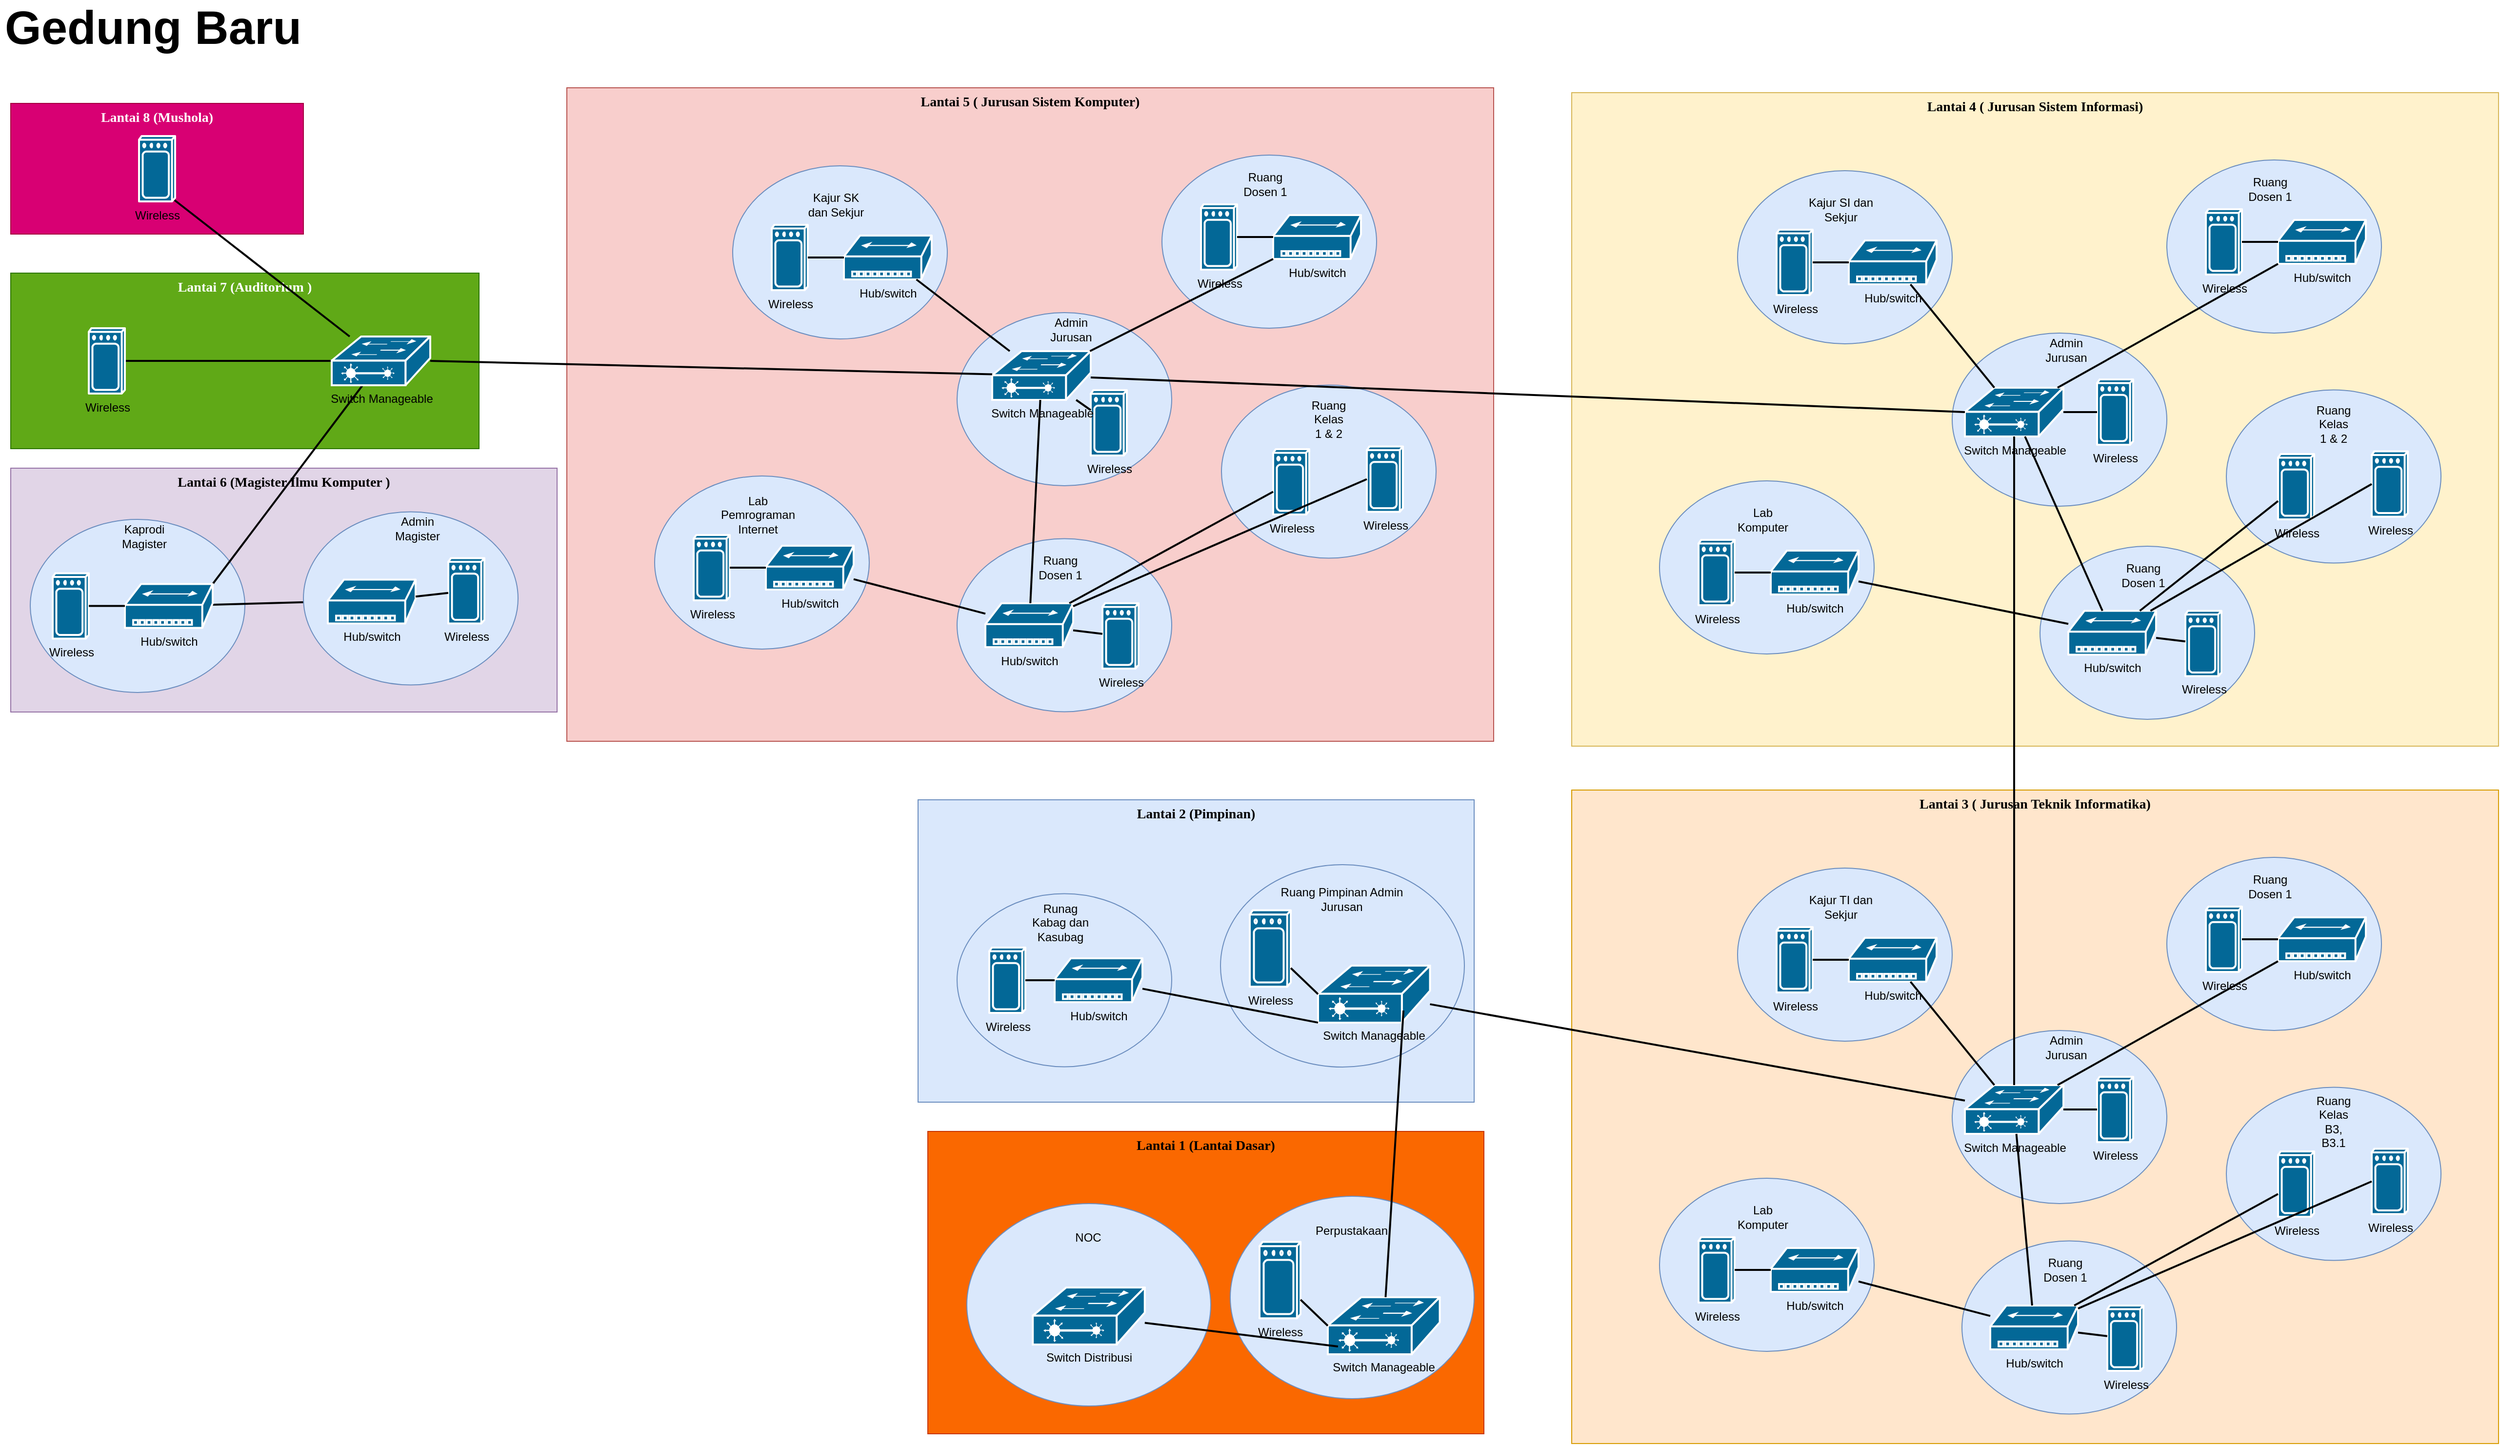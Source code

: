 <mxfile version="14.8.1" type="github">
  <diagram name="Page-1" id="c37626ed-c26b-45fb-9056-f9ebc6bb27b6">
    <mxGraphModel dx="4063" dy="2043" grid="1" gridSize="10" guides="1" tooltips="1" connect="1" arrows="1" fold="1" page="1" pageScale="1" pageWidth="1100" pageHeight="850" background="none" math="0" shadow="0">
      <root>
        <mxCell id="0" />
        <mxCell id="1" parent="0" />
        <mxCell id="1c7a67bf8fd3230f-81" value="Lantai 5 ( Jurusan Sistem Komputer)" style="whiteSpace=wrap;html=1;rounded=0;shadow=0;comic=0;strokeWidth=1;fontFamily=Verdana;fontSize=14;fillColor=#f8cecc;strokeColor=#b85450;fontStyle=1;verticalAlign=top;" parent="1" vertex="1">
          <mxGeometry x="620" y="270" width="950" height="670" as="geometry" />
        </mxCell>
        <mxCell id="SSEBOfdXeAujol5U6Ge1-46" value="" style="group" parent="1" vertex="1" connectable="0">
          <mxGeometry x="1020" y="732.25" width="220" height="177.5" as="geometry" />
        </mxCell>
        <mxCell id="SSEBOfdXeAujol5U6Ge1-37" value="" style="ellipse;whiteSpace=wrap;html=1;fillColor=#dae8fc;strokeColor=#6c8ebf;" parent="SSEBOfdXeAujol5U6Ge1-46" vertex="1">
          <mxGeometry width="220" height="177.5" as="geometry" />
        </mxCell>
        <mxCell id="SSEBOfdXeAujol5U6Ge1-33" value="Hub/switch" style="shape=mxgraph.cisco.hubs_and_gateways.small_hub;html=1;pointerEvents=1;dashed=0;fillColor=#036897;strokeColor=#ffffff;strokeWidth=2;verticalLabelPosition=bottom;verticalAlign=top;align=center;outlineConnect=0;" parent="SSEBOfdXeAujol5U6Ge1-46" vertex="1">
          <mxGeometry x="29" y="66.25" width="90" height="45" as="geometry" />
        </mxCell>
        <mxCell id="SSEBOfdXeAujol5U6Ge1-34" value="Ruang Dosen 1" style="text;html=1;strokeColor=none;fillColor=none;align=center;verticalAlign=middle;whiteSpace=wrap;rounded=0;" parent="SSEBOfdXeAujol5U6Ge1-46" vertex="1">
          <mxGeometry x="70" y="20" width="72" height="19.5" as="geometry" />
        </mxCell>
        <mxCell id="SSEBOfdXeAujol5U6Ge1-35" value="Wireless" style="shape=mxgraph.cisco.wireless.wireless;html=1;pointerEvents=1;dashed=0;fillColor=#036897;strokeColor=#ffffff;strokeWidth=2;verticalLabelPosition=bottom;verticalAlign=top;align=center;outlineConnect=0;" parent="SSEBOfdXeAujol5U6Ge1-46" vertex="1">
          <mxGeometry x="149" y="66.25" width="37" height="67" as="geometry" />
        </mxCell>
        <mxCell id="SSEBOfdXeAujol5U6Ge1-36" style="edgeStyle=none;html=1;labelBackgroundColor=none;startFill=0;endArrow=none;endFill=0;strokeWidth=2;fontFamily=Verdana;fontSize=12;" parent="SSEBOfdXeAujol5U6Ge1-46" source="SSEBOfdXeAujol5U6Ge1-35" target="SSEBOfdXeAujol5U6Ge1-33" edge="1">
          <mxGeometry relative="1" as="geometry">
            <mxPoint x="303" y="-137" as="sourcePoint" />
            <mxPoint x="91" y="-137" as="targetPoint" />
          </mxGeometry>
        </mxCell>
        <mxCell id="SSEBOfdXeAujol5U6Ge1-11" value="Lantai 6 (Magister Ilmu Komputer ) " style="whiteSpace=wrap;html=1;rounded=0;shadow=0;comic=0;strokeWidth=1;fontFamily=Verdana;fontSize=14;fillColor=#e1d5e7;strokeColor=#9673a6;verticalAlign=top;fontStyle=1" parent="1" vertex="1">
          <mxGeometry x="50" y="660" width="560" height="250" as="geometry" />
        </mxCell>
        <mxCell id="SSEBOfdXeAujol5U6Ge1-14" value="" style="ellipse;whiteSpace=wrap;html=1;fillColor=#dae8fc;strokeColor=#6c8ebf;" parent="1" vertex="1">
          <mxGeometry x="70" y="712.5" width="220" height="177.5" as="geometry" />
        </mxCell>
        <mxCell id="SSEBOfdXeAujol5U6Ge1-6" value="Lantai 7 (Auditorium ) " style="whiteSpace=wrap;html=1;rounded=0;shadow=0;comic=0;strokeWidth=1;fontFamily=Verdana;fontSize=14;fillColor=#60a917;strokeColor=#2D7600;verticalAlign=top;fontStyle=1;fontColor=#ffffff;" parent="1" vertex="1">
          <mxGeometry x="50" y="460" width="480" height="180" as="geometry" />
        </mxCell>
        <mxCell id="1c7a67bf8fd3230f-83" value="Lantai 8 (Mushola) " style="whiteSpace=wrap;html=1;rounded=0;shadow=0;comic=0;strokeWidth=1;fontFamily=Verdana;fontSize=14;fillColor=#d80073;strokeColor=#A50040;verticalAlign=top;fontStyle=1;fontColor=#ffffff;" parent="1" vertex="1">
          <mxGeometry x="50" y="286" width="300" height="134" as="geometry" />
        </mxCell>
        <mxCell id="1c7a67bf8fd3230f-56" style="edgeStyle=none;html=1;labelBackgroundColor=none;startFill=0;endArrow=none;endFill=0;strokeWidth=2;fontFamily=Verdana;fontSize=12;exitX=0.96;exitY=0.97;exitDx=0;exitDy=0;exitPerimeter=0;" parent="1" source="SSEBOfdXeAujol5U6Ge1-5" target="SSEBOfdXeAujol5U6Ge1-7" edge="1">
          <mxGeometry relative="1" as="geometry">
            <mxPoint x="468.455" y="815.253" as="sourcePoint" />
            <mxPoint x="444.663" y="896" as="targetPoint" />
          </mxGeometry>
        </mxCell>
        <mxCell id="1c7a67bf8fd3230f-66" style="edgeStyle=none;html=1;labelBackgroundColor=none;startFill=0;endArrow=none;endFill=0;strokeWidth=2;fontFamily=Verdana;fontSize=12;exitX=0;exitY=0.5;exitDx=0;exitDy=0;exitPerimeter=0;entryX=1;entryY=0.5;entryDx=0;entryDy=0;entryPerimeter=0;" parent="1" source="SSEBOfdXeAujol5U6Ge1-7" target="SSEBOfdXeAujol5U6Ge1-8" edge="1">
          <mxGeometry relative="1" as="geometry">
            <mxPoint x="417.972" y="982" as="sourcePoint" />
            <mxPoint x="400.028" y="1037" as="targetPoint" />
          </mxGeometry>
        </mxCell>
        <mxCell id="1c7a67bf8fd3230f-67" style="edgeStyle=none;html=1;labelBackgroundColor=none;startFill=0;endArrow=none;endFill=0;strokeWidth=2;fontFamily=Verdana;fontSize=12;entryX=1;entryY=0;entryDx=0;entryDy=0;entryPerimeter=0;" parent="1" source="SSEBOfdXeAujol5U6Ge1-7" target="SSEBOfdXeAujol5U6Ge1-13" edge="1">
          <mxGeometry relative="1" as="geometry">
            <mxPoint x="354" y="1080" as="sourcePoint" />
          </mxGeometry>
        </mxCell>
        <mxCell id="1c7a67bf8fd3230f-68" style="edgeStyle=none;html=1;labelBackgroundColor=none;startFill=0;endArrow=none;endFill=0;strokeWidth=2;fontFamily=Verdana;fontSize=12;exitX=0;exitY=0.5;exitDx=0;exitDy=0;exitPerimeter=0;" parent="1" source="SSEBOfdXeAujol5U6Ge1-21" target="SSEBOfdXeAujol5U6Ge1-13" edge="1">
          <mxGeometry relative="1" as="geometry">
            <mxPoint x="354" y="1095.026" as="sourcePoint" />
          </mxGeometry>
        </mxCell>
        <mxCell id="SSEBOfdXeAujol5U6Ge1-3" value="&lt;b&gt;&lt;font style=&quot;font-size: 48px&quot;&gt;Gedung Baru&lt;/font&gt;&lt;/b&gt;" style="text;html=1;strokeColor=none;fillColor=none;spacing=5;spacingTop=-20;whiteSpace=wrap;overflow=hidden;rounded=0;" parent="1" vertex="1">
          <mxGeometry x="39" y="190" width="340" height="50" as="geometry" />
        </mxCell>
        <mxCell id="SSEBOfdXeAujol5U6Ge1-5" value="Wireless" style="shape=mxgraph.cisco.wireless.wireless;html=1;pointerEvents=1;dashed=0;fillColor=#036897;strokeColor=#ffffff;strokeWidth=2;verticalLabelPosition=bottom;verticalAlign=top;align=center;outlineConnect=0;" parent="1" vertex="1">
          <mxGeometry x="181.5" y="319.5" width="37" height="67" as="geometry" />
        </mxCell>
        <mxCell id="SSEBOfdXeAujol5U6Ge1-7" value="&lt;div&gt;Switch Manageable&lt;br&gt;&lt;/div&gt;" style="shape=mxgraph.cisco.switches.layer_2_remote_switch;html=1;pointerEvents=1;dashed=0;fillColor=#036897;strokeColor=#ffffff;strokeWidth=2;verticalLabelPosition=bottom;verticalAlign=top;align=center;outlineConnect=0;" parent="1" vertex="1">
          <mxGeometry x="379" y="525" width="101" height="50" as="geometry" />
        </mxCell>
        <mxCell id="SSEBOfdXeAujol5U6Ge1-8" value="Wireless" style="shape=mxgraph.cisco.wireless.wireless;html=1;pointerEvents=1;dashed=0;fillColor=#036897;strokeColor=#ffffff;strokeWidth=2;verticalLabelPosition=bottom;verticalAlign=top;align=center;outlineConnect=0;" parent="1" vertex="1">
          <mxGeometry x="130" y="516.5" width="37" height="67" as="geometry" />
        </mxCell>
        <mxCell id="SSEBOfdXeAujol5U6Ge1-13" value="Hub/switch" style="shape=mxgraph.cisco.hubs_and_gateways.small_hub;html=1;pointerEvents=1;dashed=0;fillColor=#036897;strokeColor=#ffffff;strokeWidth=2;verticalLabelPosition=bottom;verticalAlign=top;align=center;outlineConnect=0;" parent="1" vertex="1">
          <mxGeometry x="167" y="778.75" width="90" height="45" as="geometry" />
        </mxCell>
        <mxCell id="SSEBOfdXeAujol5U6Ge1-17" value="Kaprodi Magister" style="text;html=1;strokeColor=none;fillColor=none;align=center;verticalAlign=middle;whiteSpace=wrap;rounded=0;" parent="1" vertex="1">
          <mxGeometry x="167" y="720" width="40" height="20" as="geometry" />
        </mxCell>
        <mxCell id="SSEBOfdXeAujol5U6Ge1-18" value="Wireless" style="shape=mxgraph.cisco.wireless.wireless;html=1;pointerEvents=1;dashed=0;fillColor=#036897;strokeColor=#ffffff;strokeWidth=2;verticalLabelPosition=bottom;verticalAlign=top;align=center;outlineConnect=0;" parent="1" vertex="1">
          <mxGeometry x="93" y="767.75" width="37" height="67" as="geometry" />
        </mxCell>
        <mxCell id="SSEBOfdXeAujol5U6Ge1-19" style="edgeStyle=none;html=1;labelBackgroundColor=none;startFill=0;endArrow=none;endFill=0;strokeWidth=2;fontFamily=Verdana;fontSize=12;" parent="1" source="SSEBOfdXeAujol5U6Ge1-18" target="SSEBOfdXeAujol5U6Ge1-13" edge="1">
          <mxGeometry relative="1" as="geometry">
            <mxPoint x="389" y="560" as="sourcePoint" />
            <mxPoint x="177" y="560" as="targetPoint" />
          </mxGeometry>
        </mxCell>
        <mxCell id="SSEBOfdXeAujol5U6Ge1-20" value="" style="ellipse;whiteSpace=wrap;html=1;fillColor=#dae8fc;strokeColor=#6c8ebf;" parent="1" vertex="1">
          <mxGeometry x="350" y="704.75" width="220" height="177.5" as="geometry" />
        </mxCell>
        <mxCell id="SSEBOfdXeAujol5U6Ge1-21" value="Hub/switch" style="shape=mxgraph.cisco.hubs_and_gateways.small_hub;html=1;pointerEvents=1;dashed=0;fillColor=#036897;strokeColor=#ffffff;strokeWidth=2;verticalLabelPosition=bottom;verticalAlign=top;align=center;outlineConnect=0;" parent="1" vertex="1">
          <mxGeometry x="375" y="774.25" width="90" height="45" as="geometry" />
        </mxCell>
        <mxCell id="SSEBOfdXeAujol5U6Ge1-22" value="Admin Magister" style="text;html=1;strokeColor=none;fillColor=none;align=center;verticalAlign=middle;whiteSpace=wrap;rounded=0;" parent="1" vertex="1">
          <mxGeometry x="447" y="712.25" width="40" height="20" as="geometry" />
        </mxCell>
        <mxCell id="SSEBOfdXeAujol5U6Ge1-23" value="Wireless" style="shape=mxgraph.cisco.wireless.wireless;html=1;pointerEvents=1;dashed=0;fillColor=#036897;strokeColor=#ffffff;strokeWidth=2;verticalLabelPosition=bottom;verticalAlign=top;align=center;outlineConnect=0;" parent="1" vertex="1">
          <mxGeometry x="498.5" y="752.25" width="37" height="67" as="geometry" />
        </mxCell>
        <mxCell id="SSEBOfdXeAujol5U6Ge1-24" style="edgeStyle=none;html=1;labelBackgroundColor=none;startFill=0;endArrow=none;endFill=0;strokeWidth=2;fontFamily=Verdana;fontSize=12;" parent="1" source="SSEBOfdXeAujol5U6Ge1-23" target="SSEBOfdXeAujol5U6Ge1-21" edge="1">
          <mxGeometry relative="1" as="geometry">
            <mxPoint x="669" y="552.25" as="sourcePoint" />
            <mxPoint x="457" y="552.25" as="targetPoint" />
          </mxGeometry>
        </mxCell>
        <mxCell id="SSEBOfdXeAujol5U6Ge1-39" value="" style="group" parent="1" vertex="1" connectable="0">
          <mxGeometry x="1020" y="500.5" width="220" height="177.5" as="geometry" />
        </mxCell>
        <mxCell id="SSEBOfdXeAujol5U6Ge1-25" value="" style="ellipse;whiteSpace=wrap;html=1;fillColor=#dae8fc;strokeColor=#6c8ebf;" parent="SSEBOfdXeAujol5U6Ge1-39" vertex="1">
          <mxGeometry width="220" height="177.5" as="geometry" />
        </mxCell>
        <mxCell id="SSEBOfdXeAujol5U6Ge1-27" value="Admin Jurusan" style="text;html=1;strokeColor=none;fillColor=none;align=center;verticalAlign=middle;whiteSpace=wrap;rounded=0;" parent="SSEBOfdXeAujol5U6Ge1-39" vertex="1">
          <mxGeometry x="97" y="7.5" width="40" height="20" as="geometry" />
        </mxCell>
        <mxCell id="SSEBOfdXeAujol5U6Ge1-28" value="Wireless" style="shape=mxgraph.cisco.wireless.wireless;html=1;pointerEvents=1;dashed=0;fillColor=#036897;strokeColor=#ffffff;strokeWidth=2;verticalLabelPosition=bottom;verticalAlign=top;align=center;outlineConnect=0;" parent="SSEBOfdXeAujol5U6Ge1-39" vertex="1">
          <mxGeometry x="137" y="79.5" width="37" height="67" as="geometry" />
        </mxCell>
        <mxCell id="SSEBOfdXeAujol5U6Ge1-29" style="edgeStyle=none;html=1;labelBackgroundColor=none;startFill=0;endArrow=none;endFill=0;strokeWidth=2;fontFamily=Verdana;fontSize=12;" parent="SSEBOfdXeAujol5U6Ge1-39" source="SSEBOfdXeAujol5U6Ge1-28" target="SSEBOfdXeAujol5U6Ge1-30" edge="1">
          <mxGeometry relative="1" as="geometry">
            <mxPoint x="319" y="-152.5" as="sourcePoint" />
            <mxPoint x="115.0" y="86.897" as="targetPoint" />
          </mxGeometry>
        </mxCell>
        <mxCell id="SSEBOfdXeAujol5U6Ge1-30" value="&lt;div&gt;Switch Manageable&lt;br&gt;&lt;/div&gt;" style="shape=mxgraph.cisco.switches.layer_2_remote_switch;html=1;pointerEvents=1;dashed=0;fillColor=#036897;strokeColor=#ffffff;strokeWidth=2;verticalLabelPosition=bottom;verticalAlign=top;align=center;outlineConnect=0;" parent="SSEBOfdXeAujol5U6Ge1-39" vertex="1">
          <mxGeometry x="36" y="39.5" width="101" height="50" as="geometry" />
        </mxCell>
        <mxCell id="SSEBOfdXeAujol5U6Ge1-47" value="" style="group" parent="1" vertex="1" connectable="0">
          <mxGeometry x="1230" y="339" width="220" height="177.5" as="geometry" />
        </mxCell>
        <mxCell id="SSEBOfdXeAujol5U6Ge1-48" value="" style="ellipse;whiteSpace=wrap;html=1;fillColor=#dae8fc;strokeColor=#6c8ebf;" parent="SSEBOfdXeAujol5U6Ge1-47" vertex="1">
          <mxGeometry width="220" height="177.5" as="geometry" />
        </mxCell>
        <mxCell id="SSEBOfdXeAujol5U6Ge1-49" value="Hub/switch" style="shape=mxgraph.cisco.hubs_and_gateways.small_hub;html=1;pointerEvents=1;dashed=0;fillColor=#036897;strokeColor=#ffffff;strokeWidth=2;verticalLabelPosition=bottom;verticalAlign=top;align=center;outlineConnect=0;" parent="SSEBOfdXeAujol5U6Ge1-47" vertex="1">
          <mxGeometry x="114" y="61.5" width="90" height="45" as="geometry" />
        </mxCell>
        <mxCell id="SSEBOfdXeAujol5U6Ge1-50" value="Ruang Dosen 1" style="text;html=1;strokeColor=none;fillColor=none;align=center;verticalAlign=middle;whiteSpace=wrap;rounded=0;" parent="SSEBOfdXeAujol5U6Ge1-47" vertex="1">
          <mxGeometry x="70" y="20" width="72" height="19.5" as="geometry" />
        </mxCell>
        <mxCell id="SSEBOfdXeAujol5U6Ge1-51" value="Wireless" style="shape=mxgraph.cisco.wireless.wireless;html=1;pointerEvents=1;dashed=0;fillColor=#036897;strokeColor=#ffffff;strokeWidth=2;verticalLabelPosition=bottom;verticalAlign=top;align=center;outlineConnect=0;" parent="SSEBOfdXeAujol5U6Ge1-47" vertex="1">
          <mxGeometry x="40" y="50.5" width="37" height="67" as="geometry" />
        </mxCell>
        <mxCell id="SSEBOfdXeAujol5U6Ge1-52" style="edgeStyle=none;html=1;labelBackgroundColor=none;startFill=0;endArrow=none;endFill=0;strokeWidth=2;fontFamily=Verdana;fontSize=12;" parent="SSEBOfdXeAujol5U6Ge1-47" source="SSEBOfdXeAujol5U6Ge1-51" target="SSEBOfdXeAujol5U6Ge1-49" edge="1">
          <mxGeometry relative="1" as="geometry">
            <mxPoint x="324" y="-140.5" as="sourcePoint" />
            <mxPoint x="112" y="-140.5" as="targetPoint" />
          </mxGeometry>
        </mxCell>
        <mxCell id="SSEBOfdXeAujol5U6Ge1-38" style="edgeStyle=none;html=1;labelBackgroundColor=none;startFill=0;endArrow=none;endFill=0;strokeWidth=2;fontFamily=Verdana;fontSize=12;" parent="1" source="SSEBOfdXeAujol5U6Ge1-30" target="SSEBOfdXeAujol5U6Ge1-33" edge="1">
          <mxGeometry relative="1" as="geometry">
            <mxPoint x="948" y="524.873" as="sourcePoint" />
            <mxPoint x="490.0" y="560" as="targetPoint" />
          </mxGeometry>
        </mxCell>
        <mxCell id="1c7a67bf8fd3230f-69" style="edgeStyle=none;html=1;labelBackgroundColor=none;startFill=0;endArrow=none;endFill=0;strokeWidth=2;fontFamily=Verdana;fontSize=12;entryX=1;entryY=0.5;entryDx=0;entryDy=0;entryPerimeter=0;" parent="1" source="SSEBOfdXeAujol5U6Ge1-30" target="SSEBOfdXeAujol5U6Ge1-7" edge="1">
          <mxGeometry relative="1" as="geometry">
            <mxPoint x="740.0" y="962.4" as="sourcePoint" />
          </mxGeometry>
        </mxCell>
        <mxCell id="SSEBOfdXeAujol5U6Ge1-54" style="edgeStyle=none;html=1;labelBackgroundColor=none;startFill=0;endArrow=none;endFill=0;strokeWidth=2;fontFamily=Verdana;fontSize=12;entryX=0;entryY=1;entryDx=0;entryDy=0;entryPerimeter=0;" parent="1" source="SSEBOfdXeAujol5U6Ge1-30" target="SSEBOfdXeAujol5U6Ge1-49" edge="1">
          <mxGeometry relative="1" as="geometry">
            <mxPoint x="1361.434" y="619.5" as="sourcePoint" />
            <mxPoint x="1176.003" y="440" as="targetPoint" />
          </mxGeometry>
        </mxCell>
        <mxCell id="SSEBOfdXeAujol5U6Ge1-61" value="" style="group" parent="1" vertex="1" connectable="0">
          <mxGeometry x="790" y="360" width="220" height="177.5" as="geometry" />
        </mxCell>
        <mxCell id="SSEBOfdXeAujol5U6Ge1-62" value="" style="ellipse;whiteSpace=wrap;html=1;fillColor=#dae8fc;strokeColor=#6c8ebf;" parent="SSEBOfdXeAujol5U6Ge1-61" vertex="1">
          <mxGeometry y="-10" width="220" height="177.5" as="geometry" />
        </mxCell>
        <mxCell id="SSEBOfdXeAujol5U6Ge1-63" value="Hub/switch" style="shape=mxgraph.cisco.hubs_and_gateways.small_hub;html=1;pointerEvents=1;dashed=0;fillColor=#036897;strokeColor=#ffffff;strokeWidth=2;verticalLabelPosition=bottom;verticalAlign=top;align=center;outlineConnect=0;" parent="SSEBOfdXeAujol5U6Ge1-61" vertex="1">
          <mxGeometry x="114" y="61.5" width="90" height="45" as="geometry" />
        </mxCell>
        <mxCell id="SSEBOfdXeAujol5U6Ge1-64" value="Kajur SK dan Sekjur" style="text;html=1;strokeColor=none;fillColor=none;align=center;verticalAlign=middle;whiteSpace=wrap;rounded=0;" parent="SSEBOfdXeAujol5U6Ge1-61" vertex="1">
          <mxGeometry x="70" y="20" width="72" height="19.5" as="geometry" />
        </mxCell>
        <mxCell id="SSEBOfdXeAujol5U6Ge1-65" value="Wireless" style="shape=mxgraph.cisco.wireless.wireless;html=1;pointerEvents=1;dashed=0;fillColor=#036897;strokeColor=#ffffff;strokeWidth=2;verticalLabelPosition=bottom;verticalAlign=top;align=center;outlineConnect=0;" parent="SSEBOfdXeAujol5U6Ge1-61" vertex="1">
          <mxGeometry x="40" y="50.5" width="37" height="67" as="geometry" />
        </mxCell>
        <mxCell id="SSEBOfdXeAujol5U6Ge1-66" style="edgeStyle=none;html=1;labelBackgroundColor=none;startFill=0;endArrow=none;endFill=0;strokeWidth=2;fontFamily=Verdana;fontSize=12;" parent="SSEBOfdXeAujol5U6Ge1-61" source="SSEBOfdXeAujol5U6Ge1-65" target="SSEBOfdXeAujol5U6Ge1-63" edge="1">
          <mxGeometry relative="1" as="geometry">
            <mxPoint x="324" y="-140.5" as="sourcePoint" />
            <mxPoint x="112" y="-140.5" as="targetPoint" />
          </mxGeometry>
        </mxCell>
        <mxCell id="SSEBOfdXeAujol5U6Ge1-67" style="edgeStyle=none;html=1;labelBackgroundColor=none;startFill=0;endArrow=none;endFill=0;strokeWidth=2;fontFamily=Verdana;fontSize=12;" parent="1" source="SSEBOfdXeAujol5U6Ge1-30" target="SSEBOfdXeAujol5U6Ge1-63" edge="1">
          <mxGeometry relative="1" as="geometry">
            <mxPoint x="1059.991" y="596" as="sourcePoint" />
            <mxPoint x="1104" y="426.5" as="targetPoint" />
          </mxGeometry>
        </mxCell>
        <mxCell id="SSEBOfdXeAujol5U6Ge1-69" value="" style="ellipse;whiteSpace=wrap;html=1;fillColor=#dae8fc;strokeColor=#6c8ebf;" parent="1" vertex="1">
          <mxGeometry x="1291" y="574.75" width="220" height="177.5" as="geometry" />
        </mxCell>
        <mxCell id="SSEBOfdXeAujol5U6Ge1-70" value="Ruang Kelas 1 &amp;amp; 2" style="text;html=1;strokeColor=none;fillColor=none;align=center;verticalAlign=middle;whiteSpace=wrap;rounded=0;" parent="1" vertex="1">
          <mxGeometry x="1381" y="600" width="40" height="20" as="geometry" />
        </mxCell>
        <mxCell id="SSEBOfdXeAujol5U6Ge1-71" value="Wireless" style="shape=mxgraph.cisco.wireless.wireless;html=1;pointerEvents=1;dashed=0;fillColor=#036897;strokeColor=#ffffff;strokeWidth=2;verticalLabelPosition=bottom;verticalAlign=top;align=center;outlineConnect=0;" parent="1" vertex="1">
          <mxGeometry x="1344" y="640.5" width="37" height="67" as="geometry" />
        </mxCell>
        <mxCell id="SSEBOfdXeAujol5U6Ge1-76" value="Wireless" style="shape=mxgraph.cisco.wireless.wireless;html=1;pointerEvents=1;dashed=0;fillColor=#036897;strokeColor=#ffffff;strokeWidth=2;verticalLabelPosition=bottom;verticalAlign=top;align=center;outlineConnect=0;" parent="1" vertex="1">
          <mxGeometry x="1440" y="637.75" width="37" height="67" as="geometry" />
        </mxCell>
        <mxCell id="SSEBOfdXeAujol5U6Ge1-77" style="edgeStyle=none;html=1;labelBackgroundColor=none;startFill=0;endArrow=none;endFill=0;strokeWidth=2;fontFamily=Verdana;fontSize=12;" parent="1" source="SSEBOfdXeAujol5U6Ge1-71" target="SSEBOfdXeAujol5U6Ge1-33" edge="1">
          <mxGeometry relative="1" as="geometry">
            <mxPoint x="1104" y="599.677" as="sourcePoint" />
            <mxPoint x="1330.0" y="504.251" as="targetPoint" />
          </mxGeometry>
        </mxCell>
        <mxCell id="SSEBOfdXeAujol5U6Ge1-78" style="edgeStyle=none;html=1;labelBackgroundColor=none;startFill=0;endArrow=none;endFill=0;strokeWidth=2;fontFamily=Verdana;fontSize=12;exitX=0;exitY=0.5;exitDx=0;exitDy=0;exitPerimeter=0;" parent="1" source="SSEBOfdXeAujol5U6Ge1-76" target="SSEBOfdXeAujol5U6Ge1-33" edge="1">
          <mxGeometry relative="1" as="geometry">
            <mxPoint x="1372.921" y="650.5" as="sourcePoint" />
            <mxPoint x="1374.717" y="507.75" as="targetPoint" />
          </mxGeometry>
        </mxCell>
        <mxCell id="SSEBOfdXeAujol5U6Ge1-79" value="" style="group" parent="1" vertex="1" connectable="0">
          <mxGeometry x="710" y="678" width="220" height="177.5" as="geometry" />
        </mxCell>
        <mxCell id="SSEBOfdXeAujol5U6Ge1-80" value="" style="ellipse;whiteSpace=wrap;html=1;fillColor=#dae8fc;strokeColor=#6c8ebf;" parent="SSEBOfdXeAujol5U6Ge1-79" vertex="1">
          <mxGeometry y="-10" width="220" height="177.5" as="geometry" />
        </mxCell>
        <mxCell id="SSEBOfdXeAujol5U6Ge1-81" value="Hub/switch" style="shape=mxgraph.cisco.hubs_and_gateways.small_hub;html=1;pointerEvents=1;dashed=0;fillColor=#036897;strokeColor=#ffffff;strokeWidth=2;verticalLabelPosition=bottom;verticalAlign=top;align=center;outlineConnect=0;" parent="SSEBOfdXeAujol5U6Ge1-79" vertex="1">
          <mxGeometry x="114" y="61.5" width="90" height="45" as="geometry" />
        </mxCell>
        <mxCell id="SSEBOfdXeAujol5U6Ge1-82" value="Lab Pemrograman Internet" style="text;html=1;strokeColor=none;fillColor=none;align=center;verticalAlign=middle;whiteSpace=wrap;rounded=0;" parent="SSEBOfdXeAujol5U6Ge1-79" vertex="1">
          <mxGeometry x="70" y="20" width="72" height="19.5" as="geometry" />
        </mxCell>
        <mxCell id="SSEBOfdXeAujol5U6Ge1-83" value="Wireless" style="shape=mxgraph.cisco.wireless.wireless;html=1;pointerEvents=1;dashed=0;fillColor=#036897;strokeColor=#ffffff;strokeWidth=2;verticalLabelPosition=bottom;verticalAlign=top;align=center;outlineConnect=0;" parent="SSEBOfdXeAujol5U6Ge1-79" vertex="1">
          <mxGeometry x="40" y="50.5" width="37" height="67" as="geometry" />
        </mxCell>
        <mxCell id="SSEBOfdXeAujol5U6Ge1-84" style="edgeStyle=none;html=1;labelBackgroundColor=none;startFill=0;endArrow=none;endFill=0;strokeWidth=2;fontFamily=Verdana;fontSize=12;" parent="SSEBOfdXeAujol5U6Ge1-79" source="SSEBOfdXeAujol5U6Ge1-83" target="SSEBOfdXeAujol5U6Ge1-81" edge="1">
          <mxGeometry relative="1" as="geometry">
            <mxPoint x="324" y="-140.5" as="sourcePoint" />
            <mxPoint x="112" y="-140.5" as="targetPoint" />
          </mxGeometry>
        </mxCell>
        <mxCell id="SSEBOfdXeAujol5U6Ge1-85" style="edgeStyle=none;html=1;labelBackgroundColor=none;startFill=0;endArrow=none;endFill=0;strokeWidth=2;fontFamily=Verdana;fontSize=12;" parent="1" source="SSEBOfdXeAujol5U6Ge1-33" target="SSEBOfdXeAujol5U6Ge1-81" edge="1">
          <mxGeometry relative="1" as="geometry">
            <mxPoint x="973.223" y="890.5" as="sourcePoint" />
            <mxPoint x="1024" y="744.5" as="targetPoint" />
          </mxGeometry>
        </mxCell>
        <mxCell id="SSEBOfdXeAujol5U6Ge1-86" value="Lantai 4 ( Jurusan Sistem Informasi)" style="whiteSpace=wrap;html=1;rounded=0;shadow=0;comic=0;strokeWidth=1;fontFamily=Verdana;fontSize=14;fillColor=#fff2cc;strokeColor=#d6b656;fontStyle=1;verticalAlign=top;" parent="1" vertex="1">
          <mxGeometry x="1650" y="275" width="950" height="670" as="geometry" />
        </mxCell>
        <mxCell id="SSEBOfdXeAujol5U6Ge1-87" value="" style="group" parent="1" vertex="1" connectable="0">
          <mxGeometry x="2130" y="740" width="220" height="177.5" as="geometry" />
        </mxCell>
        <mxCell id="SSEBOfdXeAujol5U6Ge1-88" value="" style="ellipse;whiteSpace=wrap;html=1;fillColor=#dae8fc;strokeColor=#6c8ebf;" parent="SSEBOfdXeAujol5U6Ge1-87" vertex="1">
          <mxGeometry width="220" height="177.5" as="geometry" />
        </mxCell>
        <mxCell id="SSEBOfdXeAujol5U6Ge1-89" value="Hub/switch" style="shape=mxgraph.cisco.hubs_and_gateways.small_hub;html=1;pointerEvents=1;dashed=0;fillColor=#036897;strokeColor=#ffffff;strokeWidth=2;verticalLabelPosition=bottom;verticalAlign=top;align=center;outlineConnect=0;" parent="SSEBOfdXeAujol5U6Ge1-87" vertex="1">
          <mxGeometry x="29" y="66.25" width="90" height="45" as="geometry" />
        </mxCell>
        <mxCell id="SSEBOfdXeAujol5U6Ge1-90" value="Ruang Dosen 1" style="text;html=1;strokeColor=none;fillColor=none;align=center;verticalAlign=middle;whiteSpace=wrap;rounded=0;" parent="SSEBOfdXeAujol5U6Ge1-87" vertex="1">
          <mxGeometry x="70" y="20" width="72" height="19.5" as="geometry" />
        </mxCell>
        <mxCell id="SSEBOfdXeAujol5U6Ge1-91" value="Wireless" style="shape=mxgraph.cisco.wireless.wireless;html=1;pointerEvents=1;dashed=0;fillColor=#036897;strokeColor=#ffffff;strokeWidth=2;verticalLabelPosition=bottom;verticalAlign=top;align=center;outlineConnect=0;" parent="SSEBOfdXeAujol5U6Ge1-87" vertex="1">
          <mxGeometry x="149" y="66.25" width="37" height="67" as="geometry" />
        </mxCell>
        <mxCell id="SSEBOfdXeAujol5U6Ge1-92" style="edgeStyle=none;html=1;labelBackgroundColor=none;startFill=0;endArrow=none;endFill=0;strokeWidth=2;fontFamily=Verdana;fontSize=12;" parent="SSEBOfdXeAujol5U6Ge1-87" source="SSEBOfdXeAujol5U6Ge1-91" target="SSEBOfdXeAujol5U6Ge1-89" edge="1">
          <mxGeometry relative="1" as="geometry">
            <mxPoint x="303" y="-137" as="sourcePoint" />
            <mxPoint x="91" y="-137" as="targetPoint" />
          </mxGeometry>
        </mxCell>
        <mxCell id="SSEBOfdXeAujol5U6Ge1-93" value="" style="group" parent="1" vertex="1" connectable="0">
          <mxGeometry x="2040" y="521.5" width="220" height="177.5" as="geometry" />
        </mxCell>
        <mxCell id="SSEBOfdXeAujol5U6Ge1-94" value="" style="ellipse;whiteSpace=wrap;html=1;fillColor=#dae8fc;strokeColor=#6c8ebf;" parent="SSEBOfdXeAujol5U6Ge1-93" vertex="1">
          <mxGeometry width="220" height="177.5" as="geometry" />
        </mxCell>
        <mxCell id="SSEBOfdXeAujol5U6Ge1-95" value="Admin Jurusan" style="text;html=1;strokeColor=none;fillColor=none;align=center;verticalAlign=middle;whiteSpace=wrap;rounded=0;" parent="SSEBOfdXeAujol5U6Ge1-93" vertex="1">
          <mxGeometry x="97" y="7.5" width="40" height="20" as="geometry" />
        </mxCell>
        <mxCell id="SSEBOfdXeAujol5U6Ge1-96" value="Wireless" style="shape=mxgraph.cisco.wireless.wireless;html=1;pointerEvents=1;dashed=0;fillColor=#036897;strokeColor=#ffffff;strokeWidth=2;verticalLabelPosition=bottom;verticalAlign=top;align=center;outlineConnect=0;" parent="SSEBOfdXeAujol5U6Ge1-93" vertex="1">
          <mxGeometry x="148.5" y="47.5" width="37" height="67" as="geometry" />
        </mxCell>
        <mxCell id="SSEBOfdXeAujol5U6Ge1-97" style="edgeStyle=none;html=1;labelBackgroundColor=none;startFill=0;endArrow=none;endFill=0;strokeWidth=2;fontFamily=Verdana;fontSize=12;" parent="SSEBOfdXeAujol5U6Ge1-93" source="SSEBOfdXeAujol5U6Ge1-96" target="SSEBOfdXeAujol5U6Ge1-98" edge="1">
          <mxGeometry relative="1" as="geometry">
            <mxPoint x="319" y="-152.5" as="sourcePoint" />
            <mxPoint x="115.0" y="86.897" as="targetPoint" />
          </mxGeometry>
        </mxCell>
        <mxCell id="SSEBOfdXeAujol5U6Ge1-98" value="&lt;div&gt;Switch Manageable&lt;br&gt;&lt;/div&gt;" style="shape=mxgraph.cisco.switches.layer_2_remote_switch;html=1;pointerEvents=1;dashed=0;fillColor=#036897;strokeColor=#ffffff;strokeWidth=2;verticalLabelPosition=bottom;verticalAlign=top;align=center;outlineConnect=0;" parent="SSEBOfdXeAujol5U6Ge1-93" vertex="1">
          <mxGeometry x="13" y="56" width="101" height="50" as="geometry" />
        </mxCell>
        <mxCell id="SSEBOfdXeAujol5U6Ge1-99" value="" style="group" parent="1" vertex="1" connectable="0">
          <mxGeometry x="2260" y="344" width="220" height="177.5" as="geometry" />
        </mxCell>
        <mxCell id="SSEBOfdXeAujol5U6Ge1-100" value="" style="ellipse;whiteSpace=wrap;html=1;fillColor=#dae8fc;strokeColor=#6c8ebf;" parent="SSEBOfdXeAujol5U6Ge1-99" vertex="1">
          <mxGeometry width="220" height="177.5" as="geometry" />
        </mxCell>
        <mxCell id="SSEBOfdXeAujol5U6Ge1-101" value="Hub/switch" style="shape=mxgraph.cisco.hubs_and_gateways.small_hub;html=1;pointerEvents=1;dashed=0;fillColor=#036897;strokeColor=#ffffff;strokeWidth=2;verticalLabelPosition=bottom;verticalAlign=top;align=center;outlineConnect=0;" parent="SSEBOfdXeAujol5U6Ge1-99" vertex="1">
          <mxGeometry x="114" y="61.5" width="90" height="45" as="geometry" />
        </mxCell>
        <mxCell id="SSEBOfdXeAujol5U6Ge1-102" value="Ruang Dosen 1" style="text;html=1;strokeColor=none;fillColor=none;align=center;verticalAlign=middle;whiteSpace=wrap;rounded=0;" parent="SSEBOfdXeAujol5U6Ge1-99" vertex="1">
          <mxGeometry x="70" y="20" width="72" height="19.5" as="geometry" />
        </mxCell>
        <mxCell id="SSEBOfdXeAujol5U6Ge1-103" value="Wireless" style="shape=mxgraph.cisco.wireless.wireless;html=1;pointerEvents=1;dashed=0;fillColor=#036897;strokeColor=#ffffff;strokeWidth=2;verticalLabelPosition=bottom;verticalAlign=top;align=center;outlineConnect=0;" parent="SSEBOfdXeAujol5U6Ge1-99" vertex="1">
          <mxGeometry x="40" y="50.5" width="37" height="67" as="geometry" />
        </mxCell>
        <mxCell id="SSEBOfdXeAujol5U6Ge1-104" style="edgeStyle=none;html=1;labelBackgroundColor=none;startFill=0;endArrow=none;endFill=0;strokeWidth=2;fontFamily=Verdana;fontSize=12;" parent="SSEBOfdXeAujol5U6Ge1-99" source="SSEBOfdXeAujol5U6Ge1-103" target="SSEBOfdXeAujol5U6Ge1-101" edge="1">
          <mxGeometry relative="1" as="geometry">
            <mxPoint x="324" y="-140.5" as="sourcePoint" />
            <mxPoint x="112" y="-140.5" as="targetPoint" />
          </mxGeometry>
        </mxCell>
        <mxCell id="SSEBOfdXeAujol5U6Ge1-105" style="edgeStyle=none;html=1;labelBackgroundColor=none;startFill=0;endArrow=none;endFill=0;strokeWidth=2;fontFamily=Verdana;fontSize=12;" parent="1" source="SSEBOfdXeAujol5U6Ge1-98" target="SSEBOfdXeAujol5U6Ge1-89" edge="1">
          <mxGeometry relative="1" as="geometry">
            <mxPoint x="1978" y="529.873" as="sourcePoint" />
            <mxPoint x="1520.0" y="565" as="targetPoint" />
          </mxGeometry>
        </mxCell>
        <mxCell id="SSEBOfdXeAujol5U6Ge1-106" style="edgeStyle=none;html=1;labelBackgroundColor=none;startFill=0;endArrow=none;endFill=0;strokeWidth=2;fontFamily=Verdana;fontSize=12;entryX=0;entryY=1;entryDx=0;entryDy=0;entryPerimeter=0;" parent="1" source="SSEBOfdXeAujol5U6Ge1-98" target="SSEBOfdXeAujol5U6Ge1-101" edge="1">
          <mxGeometry relative="1" as="geometry">
            <mxPoint x="2391.434" y="624.5" as="sourcePoint" />
            <mxPoint x="2206.003" y="445" as="targetPoint" />
          </mxGeometry>
        </mxCell>
        <mxCell id="SSEBOfdXeAujol5U6Ge1-107" value="" style="group" parent="1" vertex="1" connectable="0">
          <mxGeometry x="1820" y="365" width="220" height="177.5" as="geometry" />
        </mxCell>
        <mxCell id="SSEBOfdXeAujol5U6Ge1-108" value="" style="ellipse;whiteSpace=wrap;html=1;fillColor=#dae8fc;strokeColor=#6c8ebf;" parent="SSEBOfdXeAujol5U6Ge1-107" vertex="1">
          <mxGeometry y="-10" width="220" height="177.5" as="geometry" />
        </mxCell>
        <mxCell id="SSEBOfdXeAujol5U6Ge1-109" value="Hub/switch" style="shape=mxgraph.cisco.hubs_and_gateways.small_hub;html=1;pointerEvents=1;dashed=0;fillColor=#036897;strokeColor=#ffffff;strokeWidth=2;verticalLabelPosition=bottom;verticalAlign=top;align=center;outlineConnect=0;" parent="SSEBOfdXeAujol5U6Ge1-107" vertex="1">
          <mxGeometry x="114" y="61.5" width="90" height="45" as="geometry" />
        </mxCell>
        <mxCell id="SSEBOfdXeAujol5U6Ge1-110" value="Kajur SI dan Sekjur" style="text;html=1;strokeColor=none;fillColor=none;align=center;verticalAlign=middle;whiteSpace=wrap;rounded=0;" parent="SSEBOfdXeAujol5U6Ge1-107" vertex="1">
          <mxGeometry x="70" y="20" width="72" height="19.5" as="geometry" />
        </mxCell>
        <mxCell id="SSEBOfdXeAujol5U6Ge1-111" value="Wireless" style="shape=mxgraph.cisco.wireless.wireless;html=1;pointerEvents=1;dashed=0;fillColor=#036897;strokeColor=#ffffff;strokeWidth=2;verticalLabelPosition=bottom;verticalAlign=top;align=center;outlineConnect=0;" parent="SSEBOfdXeAujol5U6Ge1-107" vertex="1">
          <mxGeometry x="40" y="50.5" width="37" height="67" as="geometry" />
        </mxCell>
        <mxCell id="SSEBOfdXeAujol5U6Ge1-112" style="edgeStyle=none;html=1;labelBackgroundColor=none;startFill=0;endArrow=none;endFill=0;strokeWidth=2;fontFamily=Verdana;fontSize=12;" parent="SSEBOfdXeAujol5U6Ge1-107" source="SSEBOfdXeAujol5U6Ge1-111" target="SSEBOfdXeAujol5U6Ge1-109" edge="1">
          <mxGeometry relative="1" as="geometry">
            <mxPoint x="324" y="-140.5" as="sourcePoint" />
            <mxPoint x="112" y="-140.5" as="targetPoint" />
          </mxGeometry>
        </mxCell>
        <mxCell id="SSEBOfdXeAujol5U6Ge1-113" style="edgeStyle=none;html=1;labelBackgroundColor=none;startFill=0;endArrow=none;endFill=0;strokeWidth=2;fontFamily=Verdana;fontSize=12;" parent="1" source="SSEBOfdXeAujol5U6Ge1-98" target="SSEBOfdXeAujol5U6Ge1-109" edge="1">
          <mxGeometry relative="1" as="geometry">
            <mxPoint x="2089.991" y="601" as="sourcePoint" />
            <mxPoint x="2134" y="431.5" as="targetPoint" />
          </mxGeometry>
        </mxCell>
        <mxCell id="SSEBOfdXeAujol5U6Ge1-114" value="" style="ellipse;whiteSpace=wrap;html=1;fillColor=#dae8fc;strokeColor=#6c8ebf;" parent="1" vertex="1">
          <mxGeometry x="2321" y="579.75" width="220" height="177.5" as="geometry" />
        </mxCell>
        <mxCell id="SSEBOfdXeAujol5U6Ge1-115" value="Ruang Kelas 1 &amp;amp; 2" style="text;html=1;strokeColor=none;fillColor=none;align=center;verticalAlign=middle;whiteSpace=wrap;rounded=0;" parent="1" vertex="1">
          <mxGeometry x="2411" y="605" width="40" height="20" as="geometry" />
        </mxCell>
        <mxCell id="SSEBOfdXeAujol5U6Ge1-116" value="Wireless" style="shape=mxgraph.cisco.wireless.wireless;html=1;pointerEvents=1;dashed=0;fillColor=#036897;strokeColor=#ffffff;strokeWidth=2;verticalLabelPosition=bottom;verticalAlign=top;align=center;outlineConnect=0;" parent="1" vertex="1">
          <mxGeometry x="2374" y="645.5" width="37" height="67" as="geometry" />
        </mxCell>
        <mxCell id="SSEBOfdXeAujol5U6Ge1-117" value="Wireless" style="shape=mxgraph.cisco.wireless.wireless;html=1;pointerEvents=1;dashed=0;fillColor=#036897;strokeColor=#ffffff;strokeWidth=2;verticalLabelPosition=bottom;verticalAlign=top;align=center;outlineConnect=0;" parent="1" vertex="1">
          <mxGeometry x="2470" y="642.75" width="37" height="67" as="geometry" />
        </mxCell>
        <mxCell id="SSEBOfdXeAujol5U6Ge1-118" style="edgeStyle=none;html=1;labelBackgroundColor=none;startFill=0;endArrow=none;endFill=0;strokeWidth=2;fontFamily=Verdana;fontSize=12;" parent="1" source="SSEBOfdXeAujol5U6Ge1-116" target="SSEBOfdXeAujol5U6Ge1-89" edge="1">
          <mxGeometry relative="1" as="geometry">
            <mxPoint x="2134" y="604.677" as="sourcePoint" />
            <mxPoint x="2360.0" y="509.251" as="targetPoint" />
          </mxGeometry>
        </mxCell>
        <mxCell id="SSEBOfdXeAujol5U6Ge1-119" style="edgeStyle=none;html=1;labelBackgroundColor=none;startFill=0;endArrow=none;endFill=0;strokeWidth=2;fontFamily=Verdana;fontSize=12;exitX=0;exitY=0.5;exitDx=0;exitDy=0;exitPerimeter=0;" parent="1" source="SSEBOfdXeAujol5U6Ge1-117" target="SSEBOfdXeAujol5U6Ge1-89" edge="1">
          <mxGeometry relative="1" as="geometry">
            <mxPoint x="2402.921" y="655.5" as="sourcePoint" />
            <mxPoint x="2404.717" y="512.75" as="targetPoint" />
          </mxGeometry>
        </mxCell>
        <mxCell id="SSEBOfdXeAujol5U6Ge1-120" value="" style="group" parent="1" vertex="1" connectable="0">
          <mxGeometry x="1740" y="683" width="220" height="177.5" as="geometry" />
        </mxCell>
        <mxCell id="SSEBOfdXeAujol5U6Ge1-121" value="" style="ellipse;whiteSpace=wrap;html=1;fillColor=#dae8fc;strokeColor=#6c8ebf;" parent="SSEBOfdXeAujol5U6Ge1-120" vertex="1">
          <mxGeometry y="-10" width="220" height="177.5" as="geometry" />
        </mxCell>
        <mxCell id="SSEBOfdXeAujol5U6Ge1-122" value="Hub/switch" style="shape=mxgraph.cisco.hubs_and_gateways.small_hub;html=1;pointerEvents=1;dashed=0;fillColor=#036897;strokeColor=#ffffff;strokeWidth=2;verticalLabelPosition=bottom;verticalAlign=top;align=center;outlineConnect=0;" parent="SSEBOfdXeAujol5U6Ge1-120" vertex="1">
          <mxGeometry x="114" y="61.5" width="90" height="45" as="geometry" />
        </mxCell>
        <mxCell id="SSEBOfdXeAujol5U6Ge1-123" value="Lab Komputer" style="text;html=1;strokeColor=none;fillColor=none;align=center;verticalAlign=middle;whiteSpace=wrap;rounded=0;" parent="SSEBOfdXeAujol5U6Ge1-120" vertex="1">
          <mxGeometry x="70" y="20" width="72" height="19.5" as="geometry" />
        </mxCell>
        <mxCell id="SSEBOfdXeAujol5U6Ge1-124" value="Wireless" style="shape=mxgraph.cisco.wireless.wireless;html=1;pointerEvents=1;dashed=0;fillColor=#036897;strokeColor=#ffffff;strokeWidth=2;verticalLabelPosition=bottom;verticalAlign=top;align=center;outlineConnect=0;" parent="SSEBOfdXeAujol5U6Ge1-120" vertex="1">
          <mxGeometry x="40" y="50.5" width="37" height="67" as="geometry" />
        </mxCell>
        <mxCell id="SSEBOfdXeAujol5U6Ge1-125" style="edgeStyle=none;html=1;labelBackgroundColor=none;startFill=0;endArrow=none;endFill=0;strokeWidth=2;fontFamily=Verdana;fontSize=12;" parent="SSEBOfdXeAujol5U6Ge1-120" source="SSEBOfdXeAujol5U6Ge1-124" target="SSEBOfdXeAujol5U6Ge1-122" edge="1">
          <mxGeometry relative="1" as="geometry">
            <mxPoint x="324" y="-140.5" as="sourcePoint" />
            <mxPoint x="112" y="-140.5" as="targetPoint" />
          </mxGeometry>
        </mxCell>
        <mxCell id="SSEBOfdXeAujol5U6Ge1-126" style="edgeStyle=none;html=1;labelBackgroundColor=none;startFill=0;endArrow=none;endFill=0;strokeWidth=2;fontFamily=Verdana;fontSize=12;" parent="1" source="SSEBOfdXeAujol5U6Ge1-89" target="SSEBOfdXeAujol5U6Ge1-122" edge="1">
          <mxGeometry relative="1" as="geometry">
            <mxPoint x="2003.223" y="895.5" as="sourcePoint" />
            <mxPoint x="2054" y="749.5" as="targetPoint" />
          </mxGeometry>
        </mxCell>
        <mxCell id="SSEBOfdXeAujol5U6Ge1-127" style="edgeStyle=none;html=1;labelBackgroundColor=none;startFill=0;endArrow=none;endFill=0;strokeWidth=2;fontFamily=Verdana;fontSize=12;exitX=0;exitY=0.5;exitDx=0;exitDy=0;exitPerimeter=0;" parent="1" source="SSEBOfdXeAujol5U6Ge1-98" target="SSEBOfdXeAujol5U6Ge1-30" edge="1">
          <mxGeometry relative="1" as="geometry">
            <mxPoint x="2093.223" y="587.5" as="sourcePoint" />
            <mxPoint x="2007.249" y="481.5" as="targetPoint" />
          </mxGeometry>
        </mxCell>
        <mxCell id="SSEBOfdXeAujol5U6Ge1-128" value="Lantai 3 ( Jurusan Teknik Informatika)" style="whiteSpace=wrap;html=1;rounded=0;shadow=0;comic=0;strokeWidth=1;fontFamily=Verdana;fontSize=14;fillColor=#ffe6cc;strokeColor=#d79b00;fontStyle=1;verticalAlign=top;" parent="1" vertex="1">
          <mxGeometry x="1650" y="990" width="950" height="670" as="geometry" />
        </mxCell>
        <mxCell id="SSEBOfdXeAujol5U6Ge1-129" value="" style="group" parent="1" vertex="1" connectable="0">
          <mxGeometry x="2050" y="1452.25" width="220" height="177.5" as="geometry" />
        </mxCell>
        <mxCell id="SSEBOfdXeAujol5U6Ge1-130" value="" style="ellipse;whiteSpace=wrap;html=1;fillColor=#dae8fc;strokeColor=#6c8ebf;" parent="SSEBOfdXeAujol5U6Ge1-129" vertex="1">
          <mxGeometry width="220" height="177.5" as="geometry" />
        </mxCell>
        <mxCell id="SSEBOfdXeAujol5U6Ge1-131" value="Hub/switch" style="shape=mxgraph.cisco.hubs_and_gateways.small_hub;html=1;pointerEvents=1;dashed=0;fillColor=#036897;strokeColor=#ffffff;strokeWidth=2;verticalLabelPosition=bottom;verticalAlign=top;align=center;outlineConnect=0;" parent="SSEBOfdXeAujol5U6Ge1-129" vertex="1">
          <mxGeometry x="29" y="66.25" width="90" height="45" as="geometry" />
        </mxCell>
        <mxCell id="SSEBOfdXeAujol5U6Ge1-132" value="Ruang Dosen 1" style="text;html=1;strokeColor=none;fillColor=none;align=center;verticalAlign=middle;whiteSpace=wrap;rounded=0;" parent="SSEBOfdXeAujol5U6Ge1-129" vertex="1">
          <mxGeometry x="70" y="20" width="72" height="19.5" as="geometry" />
        </mxCell>
        <mxCell id="SSEBOfdXeAujol5U6Ge1-133" value="Wireless" style="shape=mxgraph.cisco.wireless.wireless;html=1;pointerEvents=1;dashed=0;fillColor=#036897;strokeColor=#ffffff;strokeWidth=2;verticalLabelPosition=bottom;verticalAlign=top;align=center;outlineConnect=0;" parent="SSEBOfdXeAujol5U6Ge1-129" vertex="1">
          <mxGeometry x="149" y="66.25" width="37" height="67" as="geometry" />
        </mxCell>
        <mxCell id="SSEBOfdXeAujol5U6Ge1-134" style="edgeStyle=none;html=1;labelBackgroundColor=none;startFill=0;endArrow=none;endFill=0;strokeWidth=2;fontFamily=Verdana;fontSize=12;" parent="SSEBOfdXeAujol5U6Ge1-129" source="SSEBOfdXeAujol5U6Ge1-133" target="SSEBOfdXeAujol5U6Ge1-131" edge="1">
          <mxGeometry relative="1" as="geometry">
            <mxPoint x="303" y="-137" as="sourcePoint" />
            <mxPoint x="91" y="-137" as="targetPoint" />
          </mxGeometry>
        </mxCell>
        <mxCell id="SSEBOfdXeAujol5U6Ge1-135" value="" style="group" parent="1" vertex="1" connectable="0">
          <mxGeometry x="2040" y="1236.5" width="220" height="177.5" as="geometry" />
        </mxCell>
        <mxCell id="SSEBOfdXeAujol5U6Ge1-136" value="" style="ellipse;whiteSpace=wrap;html=1;fillColor=#dae8fc;strokeColor=#6c8ebf;" parent="SSEBOfdXeAujol5U6Ge1-135" vertex="1">
          <mxGeometry width="220" height="177.5" as="geometry" />
        </mxCell>
        <mxCell id="SSEBOfdXeAujol5U6Ge1-137" value="Admin Jurusan" style="text;html=1;strokeColor=none;fillColor=none;align=center;verticalAlign=middle;whiteSpace=wrap;rounded=0;" parent="SSEBOfdXeAujol5U6Ge1-135" vertex="1">
          <mxGeometry x="97" y="7.5" width="40" height="20" as="geometry" />
        </mxCell>
        <mxCell id="SSEBOfdXeAujol5U6Ge1-138" value="Wireless" style="shape=mxgraph.cisco.wireless.wireless;html=1;pointerEvents=1;dashed=0;fillColor=#036897;strokeColor=#ffffff;strokeWidth=2;verticalLabelPosition=bottom;verticalAlign=top;align=center;outlineConnect=0;" parent="SSEBOfdXeAujol5U6Ge1-135" vertex="1">
          <mxGeometry x="148.5" y="47.5" width="37" height="67" as="geometry" />
        </mxCell>
        <mxCell id="SSEBOfdXeAujol5U6Ge1-139" style="edgeStyle=none;html=1;labelBackgroundColor=none;startFill=0;endArrow=none;endFill=0;strokeWidth=2;fontFamily=Verdana;fontSize=12;" parent="SSEBOfdXeAujol5U6Ge1-135" source="SSEBOfdXeAujol5U6Ge1-138" target="SSEBOfdXeAujol5U6Ge1-140" edge="1">
          <mxGeometry relative="1" as="geometry">
            <mxPoint x="319" y="-152.5" as="sourcePoint" />
            <mxPoint x="115.0" y="86.897" as="targetPoint" />
          </mxGeometry>
        </mxCell>
        <mxCell id="SSEBOfdXeAujol5U6Ge1-140" value="&lt;div&gt;Switch Manageable&lt;br&gt;&lt;/div&gt;" style="shape=mxgraph.cisco.switches.layer_2_remote_switch;html=1;pointerEvents=1;dashed=0;fillColor=#036897;strokeColor=#ffffff;strokeWidth=2;verticalLabelPosition=bottom;verticalAlign=top;align=center;outlineConnect=0;" parent="SSEBOfdXeAujol5U6Ge1-135" vertex="1">
          <mxGeometry x="13" y="56" width="101" height="50" as="geometry" />
        </mxCell>
        <mxCell id="SSEBOfdXeAujol5U6Ge1-141" value="" style="group" parent="1" vertex="1" connectable="0">
          <mxGeometry x="2260" y="1059" width="220" height="177.5" as="geometry" />
        </mxCell>
        <mxCell id="SSEBOfdXeAujol5U6Ge1-142" value="" style="ellipse;whiteSpace=wrap;html=1;fillColor=#dae8fc;strokeColor=#6c8ebf;" parent="SSEBOfdXeAujol5U6Ge1-141" vertex="1">
          <mxGeometry width="220" height="177.5" as="geometry" />
        </mxCell>
        <mxCell id="SSEBOfdXeAujol5U6Ge1-143" value="Hub/switch" style="shape=mxgraph.cisco.hubs_and_gateways.small_hub;html=1;pointerEvents=1;dashed=0;fillColor=#036897;strokeColor=#ffffff;strokeWidth=2;verticalLabelPosition=bottom;verticalAlign=top;align=center;outlineConnect=0;" parent="SSEBOfdXeAujol5U6Ge1-141" vertex="1">
          <mxGeometry x="114" y="61.5" width="90" height="45" as="geometry" />
        </mxCell>
        <mxCell id="SSEBOfdXeAujol5U6Ge1-144" value="Ruang Dosen 1" style="text;html=1;strokeColor=none;fillColor=none;align=center;verticalAlign=middle;whiteSpace=wrap;rounded=0;" parent="SSEBOfdXeAujol5U6Ge1-141" vertex="1">
          <mxGeometry x="70" y="20" width="72" height="19.5" as="geometry" />
        </mxCell>
        <mxCell id="SSEBOfdXeAujol5U6Ge1-145" value="Wireless" style="shape=mxgraph.cisco.wireless.wireless;html=1;pointerEvents=1;dashed=0;fillColor=#036897;strokeColor=#ffffff;strokeWidth=2;verticalLabelPosition=bottom;verticalAlign=top;align=center;outlineConnect=0;" parent="SSEBOfdXeAujol5U6Ge1-141" vertex="1">
          <mxGeometry x="40" y="50.5" width="37" height="67" as="geometry" />
        </mxCell>
        <mxCell id="SSEBOfdXeAujol5U6Ge1-146" style="edgeStyle=none;html=1;labelBackgroundColor=none;startFill=0;endArrow=none;endFill=0;strokeWidth=2;fontFamily=Verdana;fontSize=12;" parent="SSEBOfdXeAujol5U6Ge1-141" source="SSEBOfdXeAujol5U6Ge1-145" target="SSEBOfdXeAujol5U6Ge1-143" edge="1">
          <mxGeometry relative="1" as="geometry">
            <mxPoint x="324" y="-140.5" as="sourcePoint" />
            <mxPoint x="112" y="-140.5" as="targetPoint" />
          </mxGeometry>
        </mxCell>
        <mxCell id="SSEBOfdXeAujol5U6Ge1-147" style="edgeStyle=none;html=1;labelBackgroundColor=none;startFill=0;endArrow=none;endFill=0;strokeWidth=2;fontFamily=Verdana;fontSize=12;" parent="1" source="SSEBOfdXeAujol5U6Ge1-140" target="SSEBOfdXeAujol5U6Ge1-131" edge="1">
          <mxGeometry relative="1" as="geometry">
            <mxPoint x="1978" y="1244.873" as="sourcePoint" />
            <mxPoint x="1520.0" y="1280" as="targetPoint" />
          </mxGeometry>
        </mxCell>
        <mxCell id="SSEBOfdXeAujol5U6Ge1-148" style="edgeStyle=none;html=1;labelBackgroundColor=none;startFill=0;endArrow=none;endFill=0;strokeWidth=2;fontFamily=Verdana;fontSize=12;entryX=0;entryY=1;entryDx=0;entryDy=0;entryPerimeter=0;" parent="1" source="SSEBOfdXeAujol5U6Ge1-140" target="SSEBOfdXeAujol5U6Ge1-143" edge="1">
          <mxGeometry relative="1" as="geometry">
            <mxPoint x="2391.434" y="1339.5" as="sourcePoint" />
            <mxPoint x="2206.003" y="1160" as="targetPoint" />
          </mxGeometry>
        </mxCell>
        <mxCell id="SSEBOfdXeAujol5U6Ge1-149" value="" style="group" parent="1" vertex="1" connectable="0">
          <mxGeometry x="1820" y="1080" width="220" height="177.5" as="geometry" />
        </mxCell>
        <mxCell id="SSEBOfdXeAujol5U6Ge1-150" value="" style="ellipse;whiteSpace=wrap;html=1;fillColor=#dae8fc;strokeColor=#6c8ebf;" parent="SSEBOfdXeAujol5U6Ge1-149" vertex="1">
          <mxGeometry y="-10" width="220" height="177.5" as="geometry" />
        </mxCell>
        <mxCell id="SSEBOfdXeAujol5U6Ge1-151" value="Hub/switch" style="shape=mxgraph.cisco.hubs_and_gateways.small_hub;html=1;pointerEvents=1;dashed=0;fillColor=#036897;strokeColor=#ffffff;strokeWidth=2;verticalLabelPosition=bottom;verticalAlign=top;align=center;outlineConnect=0;" parent="SSEBOfdXeAujol5U6Ge1-149" vertex="1">
          <mxGeometry x="114" y="61.5" width="90" height="45" as="geometry" />
        </mxCell>
        <mxCell id="SSEBOfdXeAujol5U6Ge1-152" value="Kajur TI dan Sekjur" style="text;html=1;strokeColor=none;fillColor=none;align=center;verticalAlign=middle;whiteSpace=wrap;rounded=0;" parent="SSEBOfdXeAujol5U6Ge1-149" vertex="1">
          <mxGeometry x="70" y="20" width="72" height="19.5" as="geometry" />
        </mxCell>
        <mxCell id="SSEBOfdXeAujol5U6Ge1-153" value="Wireless" style="shape=mxgraph.cisco.wireless.wireless;html=1;pointerEvents=1;dashed=0;fillColor=#036897;strokeColor=#ffffff;strokeWidth=2;verticalLabelPosition=bottom;verticalAlign=top;align=center;outlineConnect=0;" parent="SSEBOfdXeAujol5U6Ge1-149" vertex="1">
          <mxGeometry x="40" y="50.5" width="37" height="67" as="geometry" />
        </mxCell>
        <mxCell id="SSEBOfdXeAujol5U6Ge1-154" style="edgeStyle=none;html=1;labelBackgroundColor=none;startFill=0;endArrow=none;endFill=0;strokeWidth=2;fontFamily=Verdana;fontSize=12;" parent="SSEBOfdXeAujol5U6Ge1-149" source="SSEBOfdXeAujol5U6Ge1-153" target="SSEBOfdXeAujol5U6Ge1-151" edge="1">
          <mxGeometry relative="1" as="geometry">
            <mxPoint x="324" y="-140.5" as="sourcePoint" />
            <mxPoint x="112" y="-140.5" as="targetPoint" />
          </mxGeometry>
        </mxCell>
        <mxCell id="SSEBOfdXeAujol5U6Ge1-155" style="edgeStyle=none;html=1;labelBackgroundColor=none;startFill=0;endArrow=none;endFill=0;strokeWidth=2;fontFamily=Verdana;fontSize=12;" parent="1" source="SSEBOfdXeAujol5U6Ge1-140" target="SSEBOfdXeAujol5U6Ge1-151" edge="1">
          <mxGeometry relative="1" as="geometry">
            <mxPoint x="2089.991" y="1316" as="sourcePoint" />
            <mxPoint x="2134" y="1146.5" as="targetPoint" />
          </mxGeometry>
        </mxCell>
        <mxCell id="SSEBOfdXeAujol5U6Ge1-156" value="" style="ellipse;whiteSpace=wrap;html=1;fillColor=#dae8fc;strokeColor=#6c8ebf;" parent="1" vertex="1">
          <mxGeometry x="2321" y="1294.75" width="220" height="177.5" as="geometry" />
        </mxCell>
        <mxCell id="SSEBOfdXeAujol5U6Ge1-157" value="Ruang Kelas B3, B3.1" style="text;html=1;strokeColor=none;fillColor=none;align=center;verticalAlign=middle;whiteSpace=wrap;rounded=0;" parent="1" vertex="1">
          <mxGeometry x="2411" y="1320" width="40" height="20" as="geometry" />
        </mxCell>
        <mxCell id="SSEBOfdXeAujol5U6Ge1-158" value="Wireless" style="shape=mxgraph.cisco.wireless.wireless;html=1;pointerEvents=1;dashed=0;fillColor=#036897;strokeColor=#ffffff;strokeWidth=2;verticalLabelPosition=bottom;verticalAlign=top;align=center;outlineConnect=0;" parent="1" vertex="1">
          <mxGeometry x="2374" y="1360.5" width="37" height="67" as="geometry" />
        </mxCell>
        <mxCell id="SSEBOfdXeAujol5U6Ge1-159" value="Wireless" style="shape=mxgraph.cisco.wireless.wireless;html=1;pointerEvents=1;dashed=0;fillColor=#036897;strokeColor=#ffffff;strokeWidth=2;verticalLabelPosition=bottom;verticalAlign=top;align=center;outlineConnect=0;" parent="1" vertex="1">
          <mxGeometry x="2470" y="1357.75" width="37" height="67" as="geometry" />
        </mxCell>
        <mxCell id="SSEBOfdXeAujol5U6Ge1-160" style="edgeStyle=none;html=1;labelBackgroundColor=none;startFill=0;endArrow=none;endFill=0;strokeWidth=2;fontFamily=Verdana;fontSize=12;" parent="1" source="SSEBOfdXeAujol5U6Ge1-158" target="SSEBOfdXeAujol5U6Ge1-131" edge="1">
          <mxGeometry relative="1" as="geometry">
            <mxPoint x="2134" y="1319.677" as="sourcePoint" />
            <mxPoint x="2360.0" y="1224.251" as="targetPoint" />
          </mxGeometry>
        </mxCell>
        <mxCell id="SSEBOfdXeAujol5U6Ge1-161" style="edgeStyle=none;html=1;labelBackgroundColor=none;startFill=0;endArrow=none;endFill=0;strokeWidth=2;fontFamily=Verdana;fontSize=12;exitX=0;exitY=0.5;exitDx=0;exitDy=0;exitPerimeter=0;" parent="1" source="SSEBOfdXeAujol5U6Ge1-159" target="SSEBOfdXeAujol5U6Ge1-131" edge="1">
          <mxGeometry relative="1" as="geometry">
            <mxPoint x="2402.921" y="1370.5" as="sourcePoint" />
            <mxPoint x="2404.717" y="1227.75" as="targetPoint" />
          </mxGeometry>
        </mxCell>
        <mxCell id="SSEBOfdXeAujol5U6Ge1-162" value="" style="group" parent="1" vertex="1" connectable="0">
          <mxGeometry x="1740" y="1398" width="220" height="177.5" as="geometry" />
        </mxCell>
        <mxCell id="SSEBOfdXeAujol5U6Ge1-163" value="" style="ellipse;whiteSpace=wrap;html=1;fillColor=#dae8fc;strokeColor=#6c8ebf;" parent="SSEBOfdXeAujol5U6Ge1-162" vertex="1">
          <mxGeometry y="-10" width="220" height="177.5" as="geometry" />
        </mxCell>
        <mxCell id="SSEBOfdXeAujol5U6Ge1-164" value="Hub/switch" style="shape=mxgraph.cisco.hubs_and_gateways.small_hub;html=1;pointerEvents=1;dashed=0;fillColor=#036897;strokeColor=#ffffff;strokeWidth=2;verticalLabelPosition=bottom;verticalAlign=top;align=center;outlineConnect=0;" parent="SSEBOfdXeAujol5U6Ge1-162" vertex="1">
          <mxGeometry x="114" y="61.5" width="90" height="45" as="geometry" />
        </mxCell>
        <mxCell id="SSEBOfdXeAujol5U6Ge1-165" value="Lab Komputer" style="text;html=1;strokeColor=none;fillColor=none;align=center;verticalAlign=middle;whiteSpace=wrap;rounded=0;" parent="SSEBOfdXeAujol5U6Ge1-162" vertex="1">
          <mxGeometry x="70" y="20" width="72" height="19.5" as="geometry" />
        </mxCell>
        <mxCell id="SSEBOfdXeAujol5U6Ge1-166" value="Wireless" style="shape=mxgraph.cisco.wireless.wireless;html=1;pointerEvents=1;dashed=0;fillColor=#036897;strokeColor=#ffffff;strokeWidth=2;verticalLabelPosition=bottom;verticalAlign=top;align=center;outlineConnect=0;" parent="SSEBOfdXeAujol5U6Ge1-162" vertex="1">
          <mxGeometry x="40" y="50.5" width="37" height="67" as="geometry" />
        </mxCell>
        <mxCell id="SSEBOfdXeAujol5U6Ge1-167" style="edgeStyle=none;html=1;labelBackgroundColor=none;startFill=0;endArrow=none;endFill=0;strokeWidth=2;fontFamily=Verdana;fontSize=12;" parent="SSEBOfdXeAujol5U6Ge1-162" source="SSEBOfdXeAujol5U6Ge1-166" target="SSEBOfdXeAujol5U6Ge1-164" edge="1">
          <mxGeometry relative="1" as="geometry">
            <mxPoint x="324" y="-140.5" as="sourcePoint" />
            <mxPoint x="112" y="-140.5" as="targetPoint" />
          </mxGeometry>
        </mxCell>
        <mxCell id="SSEBOfdXeAujol5U6Ge1-168" style="edgeStyle=none;html=1;labelBackgroundColor=none;startFill=0;endArrow=none;endFill=0;strokeWidth=2;fontFamily=Verdana;fontSize=12;" parent="1" source="SSEBOfdXeAujol5U6Ge1-131" target="SSEBOfdXeAujol5U6Ge1-164" edge="1">
          <mxGeometry relative="1" as="geometry">
            <mxPoint x="2003.223" y="1610.5" as="sourcePoint" />
            <mxPoint x="2054" y="1464.5" as="targetPoint" />
          </mxGeometry>
        </mxCell>
        <mxCell id="SSEBOfdXeAujol5U6Ge1-169" style="edgeStyle=none;html=1;labelBackgroundColor=none;startFill=0;endArrow=none;endFill=0;strokeWidth=2;fontFamily=Verdana;fontSize=12;" parent="1" source="SSEBOfdXeAujol5U6Ge1-98" target="SSEBOfdXeAujol5U6Ge1-140" edge="1">
          <mxGeometry relative="1" as="geometry">
            <mxPoint x="2124.605" y="637.5" as="sourcePoint" />
            <mxPoint x="2204.006" y="816.25" as="targetPoint" />
          </mxGeometry>
        </mxCell>
        <mxCell id="SSEBOfdXeAujol5U6Ge1-170" value="Lantai 2 (Pimpinan) " style="whiteSpace=wrap;html=1;rounded=0;shadow=0;comic=0;strokeWidth=1;fontFamily=Verdana;fontSize=14;fillColor=#dae8fc;strokeColor=#6c8ebf;verticalAlign=top;fontStyle=1" parent="1" vertex="1">
          <mxGeometry x="980" y="1000" width="570" height="310" as="geometry" />
        </mxCell>
        <mxCell id="SSEBOfdXeAujol5U6Ge1-171" value="" style="group" parent="1" vertex="1" connectable="0">
          <mxGeometry x="1290" y="1066.5" width="250" height="207.5" as="geometry" />
        </mxCell>
        <mxCell id="SSEBOfdXeAujol5U6Ge1-172" value="" style="ellipse;whiteSpace=wrap;html=1;fillColor=#dae8fc;strokeColor=#6c8ebf;" parent="SSEBOfdXeAujol5U6Ge1-171" vertex="1">
          <mxGeometry width="250.0" height="207.5" as="geometry" />
        </mxCell>
        <mxCell id="SSEBOfdXeAujol5U6Ge1-173" value="Ruang Pimpinan Admin Jurusan" style="text;html=1;strokeColor=none;fillColor=none;align=center;verticalAlign=middle;whiteSpace=wrap;rounded=0;" parent="SSEBOfdXeAujol5U6Ge1-171" vertex="1">
          <mxGeometry x="41.476" y="23.378" width="167.045" height="23.38" as="geometry" />
        </mxCell>
        <mxCell id="SSEBOfdXeAujol5U6Ge1-176" value="&lt;div&gt;Switch Manageable&lt;br&gt;&lt;/div&gt;" style="shape=mxgraph.cisco.switches.layer_2_remote_switch;html=1;pointerEvents=1;dashed=0;fillColor=#036897;strokeColor=#ffffff;strokeWidth=2;verticalLabelPosition=bottom;verticalAlign=top;align=center;outlineConnect=0;" parent="SSEBOfdXeAujol5U6Ge1-171" vertex="1">
          <mxGeometry x="99.997" y="103.501" width="114.773" height="58.451" as="geometry" />
        </mxCell>
        <mxCell id="SSEBOfdXeAujol5U6Ge1-174" value="Wireless" style="shape=mxgraph.cisco.wireless.wireless;html=1;pointerEvents=1;dashed=0;fillColor=#036897;strokeColor=#ffffff;strokeWidth=2;verticalLabelPosition=bottom;verticalAlign=top;align=center;outlineConnect=0;" parent="SSEBOfdXeAujol5U6Ge1-171" vertex="1">
          <mxGeometry x="30.005" y="46.761" width="42.045" height="78.324" as="geometry" />
        </mxCell>
        <mxCell id="SSEBOfdXeAujol5U6Ge1-175" style="edgeStyle=none;html=1;labelBackgroundColor=none;startFill=0;endArrow=none;endFill=0;strokeWidth=2;fontFamily=Verdana;fontSize=12;entryX=0;entryY=0.5;entryDx=0;entryDy=0;entryPerimeter=0;" parent="SSEBOfdXeAujol5U6Ge1-171" source="SSEBOfdXeAujol5U6Ge1-174" target="SSEBOfdXeAujol5U6Ge1-176" edge="1">
          <mxGeometry relative="1" as="geometry">
            <mxPoint x="362.5" y="-178.275" as="sourcePoint" />
            <mxPoint x="130.682" y="101.584" as="targetPoint" />
          </mxGeometry>
        </mxCell>
        <mxCell id="SSEBOfdXeAujol5U6Ge1-177" style="edgeStyle=none;html=1;labelBackgroundColor=none;startFill=0;endArrow=none;endFill=0;strokeWidth=2;fontFamily=Verdana;fontSize=12;" parent="1" source="SSEBOfdXeAujol5U6Ge1-176" target="SSEBOfdXeAujol5U6Ge1-140" edge="1">
          <mxGeometry relative="1" as="geometry">
            <mxPoint x="2093.223" y="1302.5" as="sourcePoint" />
            <mxPoint x="2007.249" y="1196.5" as="targetPoint" />
          </mxGeometry>
        </mxCell>
        <mxCell id="SSEBOfdXeAujol5U6Ge1-178" value="R" style="group" parent="1" vertex="1" connectable="0">
          <mxGeometry x="1020" y="1096.25" width="220" height="177.5" as="geometry" />
        </mxCell>
        <mxCell id="SSEBOfdXeAujol5U6Ge1-179" value="" style="ellipse;whiteSpace=wrap;html=1;fillColor=#dae8fc;strokeColor=#6c8ebf;" parent="SSEBOfdXeAujol5U6Ge1-178" vertex="1">
          <mxGeometry width="220" height="177.5" as="geometry" />
        </mxCell>
        <mxCell id="SSEBOfdXeAujol5U6Ge1-181" value="Runag Kabag dan Kasubag" style="text;html=1;strokeColor=none;fillColor=none;align=center;verticalAlign=middle;whiteSpace=wrap;rounded=0;" parent="SSEBOfdXeAujol5U6Ge1-178" vertex="1">
          <mxGeometry x="70" y="20" width="72" height="19.5" as="geometry" />
        </mxCell>
        <mxCell id="SSEBOfdXeAujol5U6Ge1-182" value="Wireless" style="shape=mxgraph.cisco.wireless.wireless;html=1;pointerEvents=1;dashed=0;fillColor=#036897;strokeColor=#ffffff;strokeWidth=2;verticalLabelPosition=bottom;verticalAlign=top;align=center;outlineConnect=0;" parent="SSEBOfdXeAujol5U6Ge1-178" vertex="1">
          <mxGeometry x="33" y="55.25" width="37" height="67" as="geometry" />
        </mxCell>
        <mxCell id="SSEBOfdXeAujol5U6Ge1-180" value="Hub/switch" style="shape=mxgraph.cisco.hubs_and_gateways.small_hub;html=1;pointerEvents=1;dashed=0;fillColor=#036897;strokeColor=#ffffff;strokeWidth=2;verticalLabelPosition=bottom;verticalAlign=top;align=center;outlineConnect=0;" parent="SSEBOfdXeAujol5U6Ge1-178" vertex="1">
          <mxGeometry x="100" y="66.25" width="90" height="45" as="geometry" />
        </mxCell>
        <mxCell id="SSEBOfdXeAujol5U6Ge1-183" style="edgeStyle=none;html=1;labelBackgroundColor=none;startFill=0;endArrow=none;endFill=0;strokeWidth=2;fontFamily=Verdana;fontSize=12;" parent="SSEBOfdXeAujol5U6Ge1-178" source="SSEBOfdXeAujol5U6Ge1-182" target="SSEBOfdXeAujol5U6Ge1-180" edge="1">
          <mxGeometry relative="1" as="geometry">
            <mxPoint x="303" y="-137" as="sourcePoint" />
            <mxPoint x="91" y="-137" as="targetPoint" />
          </mxGeometry>
        </mxCell>
        <mxCell id="SSEBOfdXeAujol5U6Ge1-184" style="edgeStyle=none;html=1;labelBackgroundColor=none;startFill=0;endArrow=none;endFill=0;strokeWidth=2;fontFamily=Verdana;fontSize=12;exitX=0;exitY=1;exitDx=0;exitDy=0;exitPerimeter=0;" parent="1" source="SSEBOfdXeAujol5U6Ge1-176" target="SSEBOfdXeAujol5U6Ge1-180" edge="1">
          <mxGeometry relative="1" as="geometry">
            <mxPoint x="1372.05" y="1182.515" as="sourcePoint" />
            <mxPoint x="1399.997" y="1209.226" as="targetPoint" />
          </mxGeometry>
        </mxCell>
        <mxCell id="SSEBOfdXeAujol5U6Ge1-185" value="Lantai 1 (Lantai Dasar) " style="whiteSpace=wrap;html=1;rounded=0;shadow=0;comic=0;strokeWidth=1;fontFamily=Verdana;fontSize=14;fillColor=#fa6800;strokeColor=#C73500;verticalAlign=top;fontStyle=1;fontColor=#000000;" parent="1" vertex="1">
          <mxGeometry x="990" y="1340" width="570" height="310" as="geometry" />
        </mxCell>
        <mxCell id="SSEBOfdXeAujol5U6Ge1-186" value="" style="group" parent="1" vertex="1" connectable="0">
          <mxGeometry x="1300" y="1406.5" width="250" height="207.5" as="geometry" />
        </mxCell>
        <mxCell id="SSEBOfdXeAujol5U6Ge1-187" value="" style="ellipse;whiteSpace=wrap;html=1;fillColor=#dae8fc;strokeColor=#6c8ebf;" parent="SSEBOfdXeAujol5U6Ge1-186" vertex="1">
          <mxGeometry width="250.0" height="207.5" as="geometry" />
        </mxCell>
        <mxCell id="SSEBOfdXeAujol5U6Ge1-188" value="Perpustakaan" style="text;html=1;strokeColor=none;fillColor=none;align=center;verticalAlign=middle;whiteSpace=wrap;rounded=0;" parent="SSEBOfdXeAujol5U6Ge1-186" vertex="1">
          <mxGeometry x="41.476" y="23.378" width="167.045" height="23.38" as="geometry" />
        </mxCell>
        <mxCell id="SSEBOfdXeAujol5U6Ge1-189" value="&lt;div&gt;Switch Manageable&lt;br&gt;&lt;/div&gt;" style="shape=mxgraph.cisco.switches.layer_2_remote_switch;html=1;pointerEvents=1;dashed=0;fillColor=#036897;strokeColor=#ffffff;strokeWidth=2;verticalLabelPosition=bottom;verticalAlign=top;align=center;outlineConnect=0;" parent="SSEBOfdXeAujol5U6Ge1-186" vertex="1">
          <mxGeometry x="99.997" y="103.501" width="114.773" height="58.451" as="geometry" />
        </mxCell>
        <mxCell id="SSEBOfdXeAujol5U6Ge1-190" value="Wireless" style="shape=mxgraph.cisco.wireless.wireless;html=1;pointerEvents=1;dashed=0;fillColor=#036897;strokeColor=#ffffff;strokeWidth=2;verticalLabelPosition=bottom;verticalAlign=top;align=center;outlineConnect=0;" parent="SSEBOfdXeAujol5U6Ge1-186" vertex="1">
          <mxGeometry x="30.005" y="46.761" width="42.045" height="78.324" as="geometry" />
        </mxCell>
        <mxCell id="SSEBOfdXeAujol5U6Ge1-191" style="edgeStyle=none;html=1;labelBackgroundColor=none;startFill=0;endArrow=none;endFill=0;strokeWidth=2;fontFamily=Verdana;fontSize=12;entryX=0;entryY=0.5;entryDx=0;entryDy=0;entryPerimeter=0;" parent="SSEBOfdXeAujol5U6Ge1-186" source="SSEBOfdXeAujol5U6Ge1-190" target="SSEBOfdXeAujol5U6Ge1-189" edge="1">
          <mxGeometry relative="1" as="geometry">
            <mxPoint x="362.5" y="-178.275" as="sourcePoint" />
            <mxPoint x="130.682" y="101.584" as="targetPoint" />
          </mxGeometry>
        </mxCell>
        <mxCell id="SSEBOfdXeAujol5U6Ge1-199" style="edgeStyle=none;html=1;labelBackgroundColor=none;startFill=0;endArrow=none;endFill=0;strokeWidth=2;fontFamily=Verdana;fontSize=12;exitX=0.763;exitY=0.789;exitDx=0;exitDy=0;exitPerimeter=0;" parent="1" source="SSEBOfdXeAujol5U6Ge1-176" target="SSEBOfdXeAujol5U6Ge1-189" edge="1">
          <mxGeometry relative="1" as="geometry">
            <mxPoint x="1372.05" y="1182.515" as="sourcePoint" />
            <mxPoint x="1399.997" y="1209.226" as="targetPoint" />
          </mxGeometry>
        </mxCell>
        <mxCell id="SSEBOfdXeAujol5U6Ge1-200" value="" style="group" parent="1" vertex="1" connectable="0">
          <mxGeometry x="1030" y="1414" width="250" height="207.5" as="geometry" />
        </mxCell>
        <mxCell id="SSEBOfdXeAujol5U6Ge1-201" value="" style="ellipse;whiteSpace=wrap;html=1;fillColor=#dae8fc;strokeColor=#6c8ebf;" parent="SSEBOfdXeAujol5U6Ge1-200" vertex="1">
          <mxGeometry width="250.0" height="207.5" as="geometry" />
        </mxCell>
        <mxCell id="SSEBOfdXeAujol5U6Ge1-202" value="NOC" style="text;html=1;strokeColor=none;fillColor=none;align=center;verticalAlign=middle;whiteSpace=wrap;rounded=0;" parent="SSEBOfdXeAujol5U6Ge1-200" vertex="1">
          <mxGeometry x="41.476" y="23.378" width="167.045" height="23.38" as="geometry" />
        </mxCell>
        <mxCell id="SSEBOfdXeAujol5U6Ge1-203" value="&lt;div&gt;Switch Distribusi&lt;br&gt;&lt;/div&gt;" style="shape=mxgraph.cisco.switches.layer_2_remote_switch;html=1;pointerEvents=1;dashed=0;fillColor=#036897;strokeColor=#ffffff;strokeWidth=2;verticalLabelPosition=bottom;verticalAlign=top;align=center;outlineConnect=0;" parent="SSEBOfdXeAujol5U6Ge1-200" vertex="1">
          <mxGeometry x="67.617" y="86.001" width="114.773" height="58.451" as="geometry" />
        </mxCell>
        <mxCell id="SSEBOfdXeAujol5U6Ge1-205" style="edgeStyle=none;html=1;labelBackgroundColor=none;startFill=0;endArrow=none;endFill=0;strokeWidth=2;fontFamily=Verdana;fontSize=12;exitX=0.091;exitY=0.863;exitDx=0;exitDy=0;exitPerimeter=0;" parent="1" source="SSEBOfdXeAujol5U6Ge1-189" target="SSEBOfdXeAujol5U6Ge1-203" edge="1">
          <mxGeometry relative="1" as="geometry">
            <mxPoint x="1092.05" y="1516.015" as="sourcePoint" />
            <mxPoint x="1230" y="1550" as="targetPoint" />
          </mxGeometry>
        </mxCell>
      </root>
    </mxGraphModel>
  </diagram>
</mxfile>
